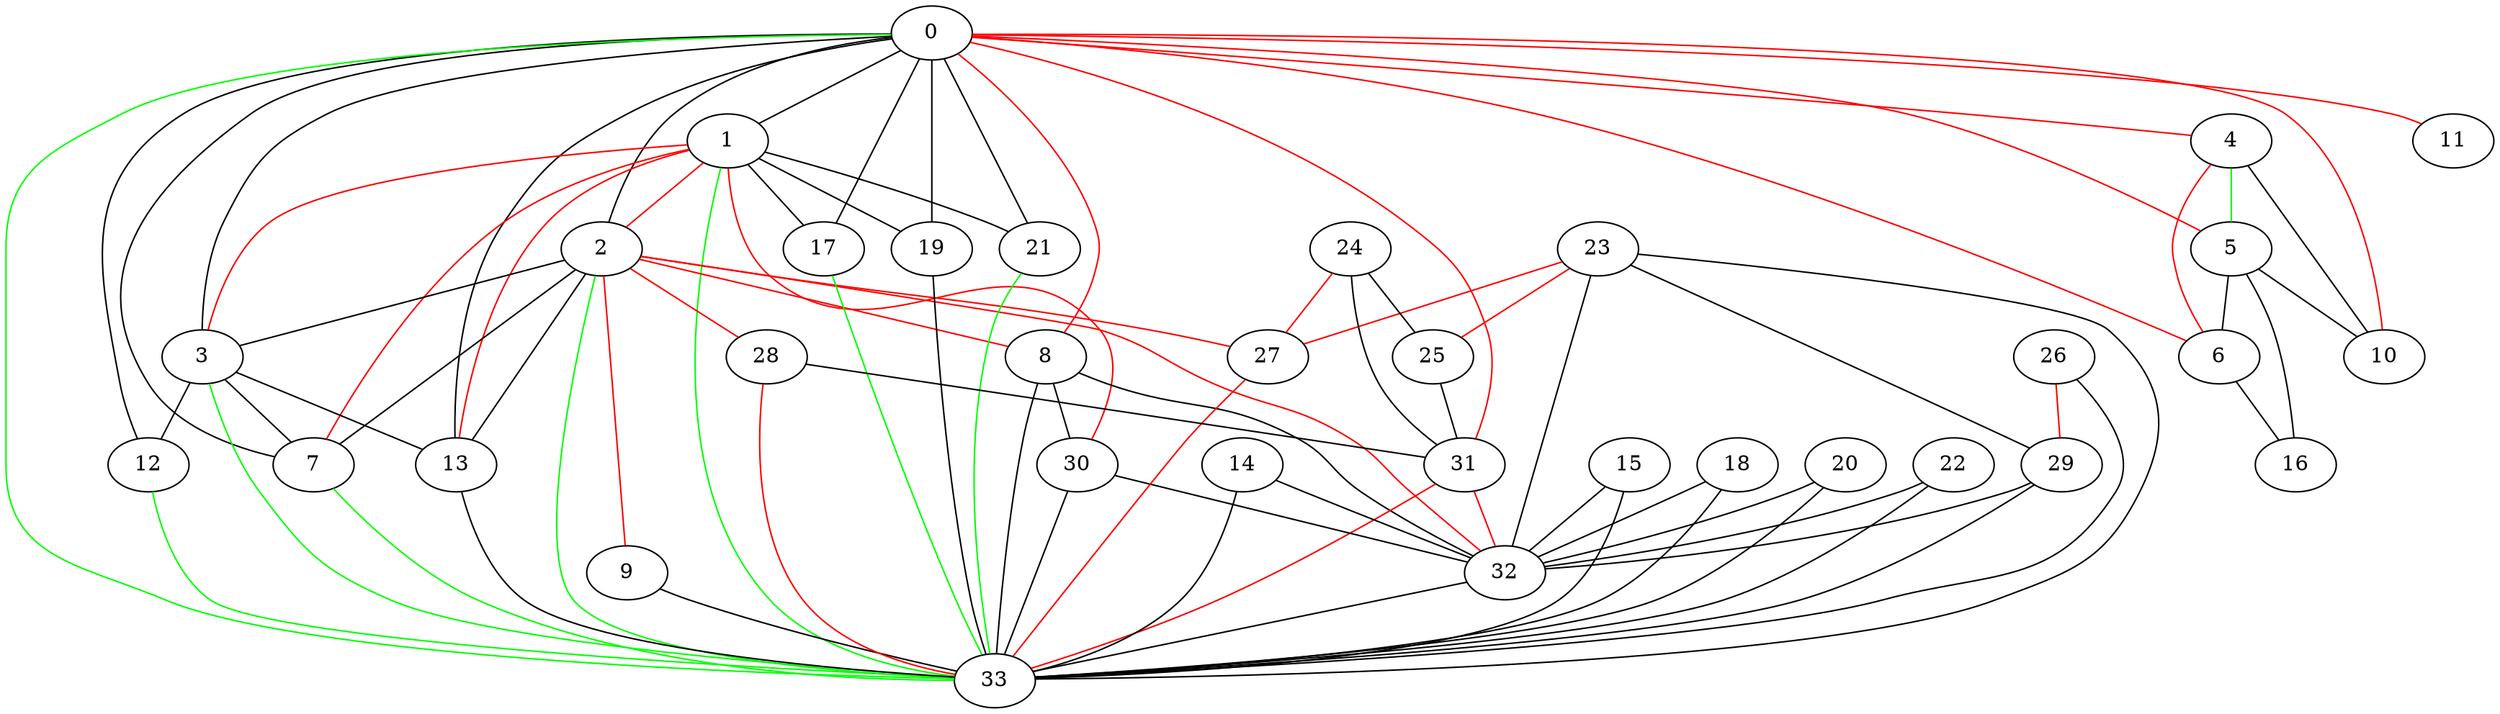 graph {
	0 -- 1
	0 -- 2
	0 -- 3
	0 -- 4 [color=red]
	0 -- 5 [color=red]
	0 -- 6 [color=red]
	0 -- 7
	0 -- 8 [color=red]
	0 -- 10 [color=red]
	0 -- 11 [color=red]
	0 -- 12
	0 -- 13
	0 -- 17
	0 -- 19
	0 -- 21
	0 -- 31 [color=red]
	1 -- 2 [color=red]
	1 -- 3 [color=red]
	1 -- 7 [color=red]
	1 -- 13 [color=red]
	1 -- 17
	1 -- 19
	1 -- 21
	1 -- 30 [color=red]
	2 -- 3
	2 -- 7
	2 -- 8 [color=red]
	2 -- 9 [color=red]
	2 -- 13
	2 -- 27 [color=red]
	2 -- 28 [color=red]
	2 -- 32 [color=red]
	3 -- 7
	3 -- 12
	3 -- 13
	4 -- 6 [color=red]
	4 -- 10
	5 -- 6
	5 -- 10
	5 -- 16
	6 -- 16
	8 -- 30
	8 -- 32
	8 -- 33
	9 -- 33
	13 -- 33
	14 -- 32
	14 -- 33
	15 -- 32
	15 -- 33
	18 -- 32
	18 -- 33
	19 -- 33
	20 -- 32
	20 -- 33
	22 -- 32
	22 -- 33
	23 -- 25 [color=red]
	23 -- 27 [color=red]
	23 -- 29
	23 -- 32
	23 -- 33
	24 -- 25
	24 -- 27 [color=red]
	24 -- 31
	25 -- 31
	26 -- 29 [color=red]
	26 -- 33
	27 -- 33 [color=red]
	28 -- 31
	28 -- 33 [color=red]
	29 -- 32
	29 -- 33
	30 -- 32
	30 -- 33
	31 -- 32 [color=red]
	31 -- 33 [color=red]
	32 -- 33
	0 -- 33 [color=green]
	1 -- 33 [color=green]
	2 -- 33 [color=green]
	3 -- 33 [color=green]
	4 -- 5 [color=green]
	7 -- 33 [color=green]
	12 -- 33 [color=green]
	17 -- 33 [color=green]
	21 -- 33 [color=green]
}

